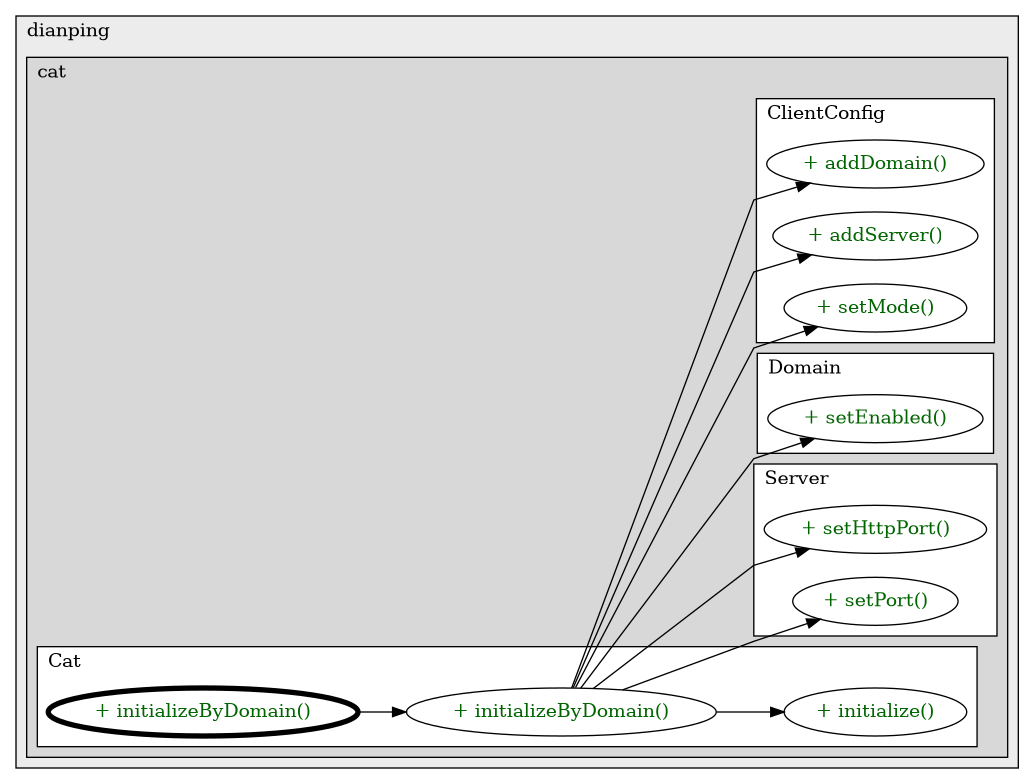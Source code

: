 @startuml

/' diagram meta data start
config=CallConfiguration;
{
  "rootMethod": "com.dianping.cat.Cat#initializeByDomain(String,String...)",
  "projectClassification": {
    "searchMode": "OpenProject", // OpenProject, AllProjects
    "includedProjects": "",
    "pathEndKeywords": "*.impl",
    "isClientPath": "",
    "isClientName": "",
    "isTestPath": "",
    "isTestName": "",
    "isMappingPath": "",
    "isMappingName": "",
    "isDataAccessPath": "",
    "isDataAccessName": "",
    "isDataStructurePath": "",
    "isDataStructureName": "",
    "isInterfaceStructuresPath": "",
    "isInterfaceStructuresName": "",
    "isEntryPointPath": "",
    "isEntryPointName": ""
  },
  "graphRestriction": {
    "classPackageExcludeFilter": "",
    "classPackageIncludeFilter": "",
    "classNameExcludeFilter": "",
    "classNameIncludeFilter": "",
    "methodNameExcludeFilter": "",
    "methodNameIncludeFilter": "",
    "removeByInheritance": "", // inheritance/annotation based filtering is done in a second step
    "removeByAnnotation": "",
    "removeByClassPackage": "", // cleanup the graph after inheritance/annotation based filtering is done
    "removeByClassName": "",
    "cutMappings": false,
    "cutEnum": true,
    "cutTests": true,
    "cutClient": true,
    "cutDataAccess": true,
    "cutInterfaceStructures": true,
    "cutDataStructures": true,
    "cutGetterAndSetter": true,
    "cutConstructors": true
  },
  "graphTraversal": {
    "forwardDepth": 3,
    "backwardDepth": 3,
    "classPackageExcludeFilter": "",
    "classPackageIncludeFilter": "",
    "classNameExcludeFilter": "",
    "classNameIncludeFilter": "",
    "methodNameExcludeFilter": "",
    "methodNameIncludeFilter": "",
    "hideMappings": false,
    "hideDataStructures": false,
    "hidePrivateMethods": true,
    "hideInterfaceCalls": true, // indirection: implementation -> interface (is hidden) -> implementation
    "onlyShowApplicationEntryPoints": false // root node is included
  },
  "details": {
    "aggregation": "GroupByClass", // ByClass, GroupByClass, None
    "showMethodParametersTypes": false,
    "showMethodParametersNames": false,
    "showMethodReturnType": false,
    "showPackageLevels": 2,
    "showCallOrder": false,
    "edgeMode": "MethodsOnly", // TypesOnly, MethodsOnly, TypesAndMethods, MethodsAndDirectTypeUsage
    "showDetailedClassStructure": false
  },
  "rootClass": "com.dianping.cat.Cat"
}
diagram meta data end '/



digraph g {
    rankdir="LR"
    splines=polyline
    

'nodes 
subgraph cluster_231963676 { 
   	label=dianping
	labeljust=l
	fillcolor="#ececec"
	style=filled
   
   subgraph cluster_1054235340 { 
   	label=cat
	labeljust=l
	fillcolor="#d8d8d8"
	style=filled
   
   subgraph cluster_1100550952 { 
   	label=Server
	labeljust=l
	fillcolor=white
	style=filled
   
   Server1605072409XXXsetHttpPort672261858[
	label="+ setHttpPort()"
	style=filled
	fillcolor=white
	tooltip="Server

null"
	fontcolor=darkgreen
];

Server1605072409XXXsetPort672261858[
	label="+ setPort()"
	style=filled
	fillcolor=white
	tooltip="Server

null"
	fontcolor=darkgreen
];
} 

subgraph cluster_1520922023 { 
   	label=Domain
	labeljust=l
	fillcolor=white
	style=filled
   
   Domain1605072409XXXsetEnabled1729365000[
	label="+ setEnabled()"
	style=filled
	fillcolor=white
	tooltip="Domain

null"
	fontcolor=darkgreen
];
} 

subgraph cluster_1814665410 { 
   	label=ClientConfig
	labeljust=l
	fillcolor=white
	style=filled
   
   ClientConfig1605072409XXXaddDomain2052636900[
	label="+ addDomain()"
	style=filled
	fillcolor=white
	tooltip="ClientConfig

null"
	fontcolor=darkgreen
];

ClientConfig1605072409XXXaddServer1821959325[
	label="+ addServer()"
	style=filled
	fillcolor=white
	tooltip="ClientConfig

null"
	fontcolor=darkgreen
];

ClientConfig1605072409XXXsetMode1808118735[
	label="+ setMode()"
	style=filled
	fillcolor=white
	tooltip="ClientConfig

null"
	fontcolor=darkgreen
];
} 

subgraph cluster_729580959 { 
   	label=Cat
	labeljust=l
	fillcolor=white
	style=filled
   
   Cat2002533913XXXinitialize2189724[
	label="+ initialize()"
	style=filled
	fillcolor=white
	tooltip="Cat

null"
	fontcolor=darkgreen
];

Cat2002533913XXXinitializeByDomain1308468536[
	label="+ initializeByDomain()"
	style=filled
	fillcolor=white
	tooltip="Cat

null"
	fontcolor=darkgreen
];

Cat2002533913XXXinitializeByDomain642049240[
	label="+ initializeByDomain()"
	style=filled
	fillcolor=white
	tooltip="Cat

null"
	penwidth=4
	fontcolor=darkgreen
];
} 
} 
} 

'edges    
Cat2002533913XXXinitializeByDomain1308468536 -> Cat2002533913XXXinitialize2189724;
Cat2002533913XXXinitializeByDomain1308468536 -> ClientConfig1605072409XXXaddDomain2052636900;
Cat2002533913XXXinitializeByDomain1308468536 -> ClientConfig1605072409XXXaddServer1821959325;
Cat2002533913XXXinitializeByDomain1308468536 -> ClientConfig1605072409XXXsetMode1808118735;
Cat2002533913XXXinitializeByDomain1308468536 -> Domain1605072409XXXsetEnabled1729365000;
Cat2002533913XXXinitializeByDomain1308468536 -> Server1605072409XXXsetHttpPort672261858;
Cat2002533913XXXinitializeByDomain1308468536 -> Server1605072409XXXsetPort672261858;
Cat2002533913XXXinitializeByDomain642049240 -> Cat2002533913XXXinitializeByDomain1308468536;
    
}
@enduml
